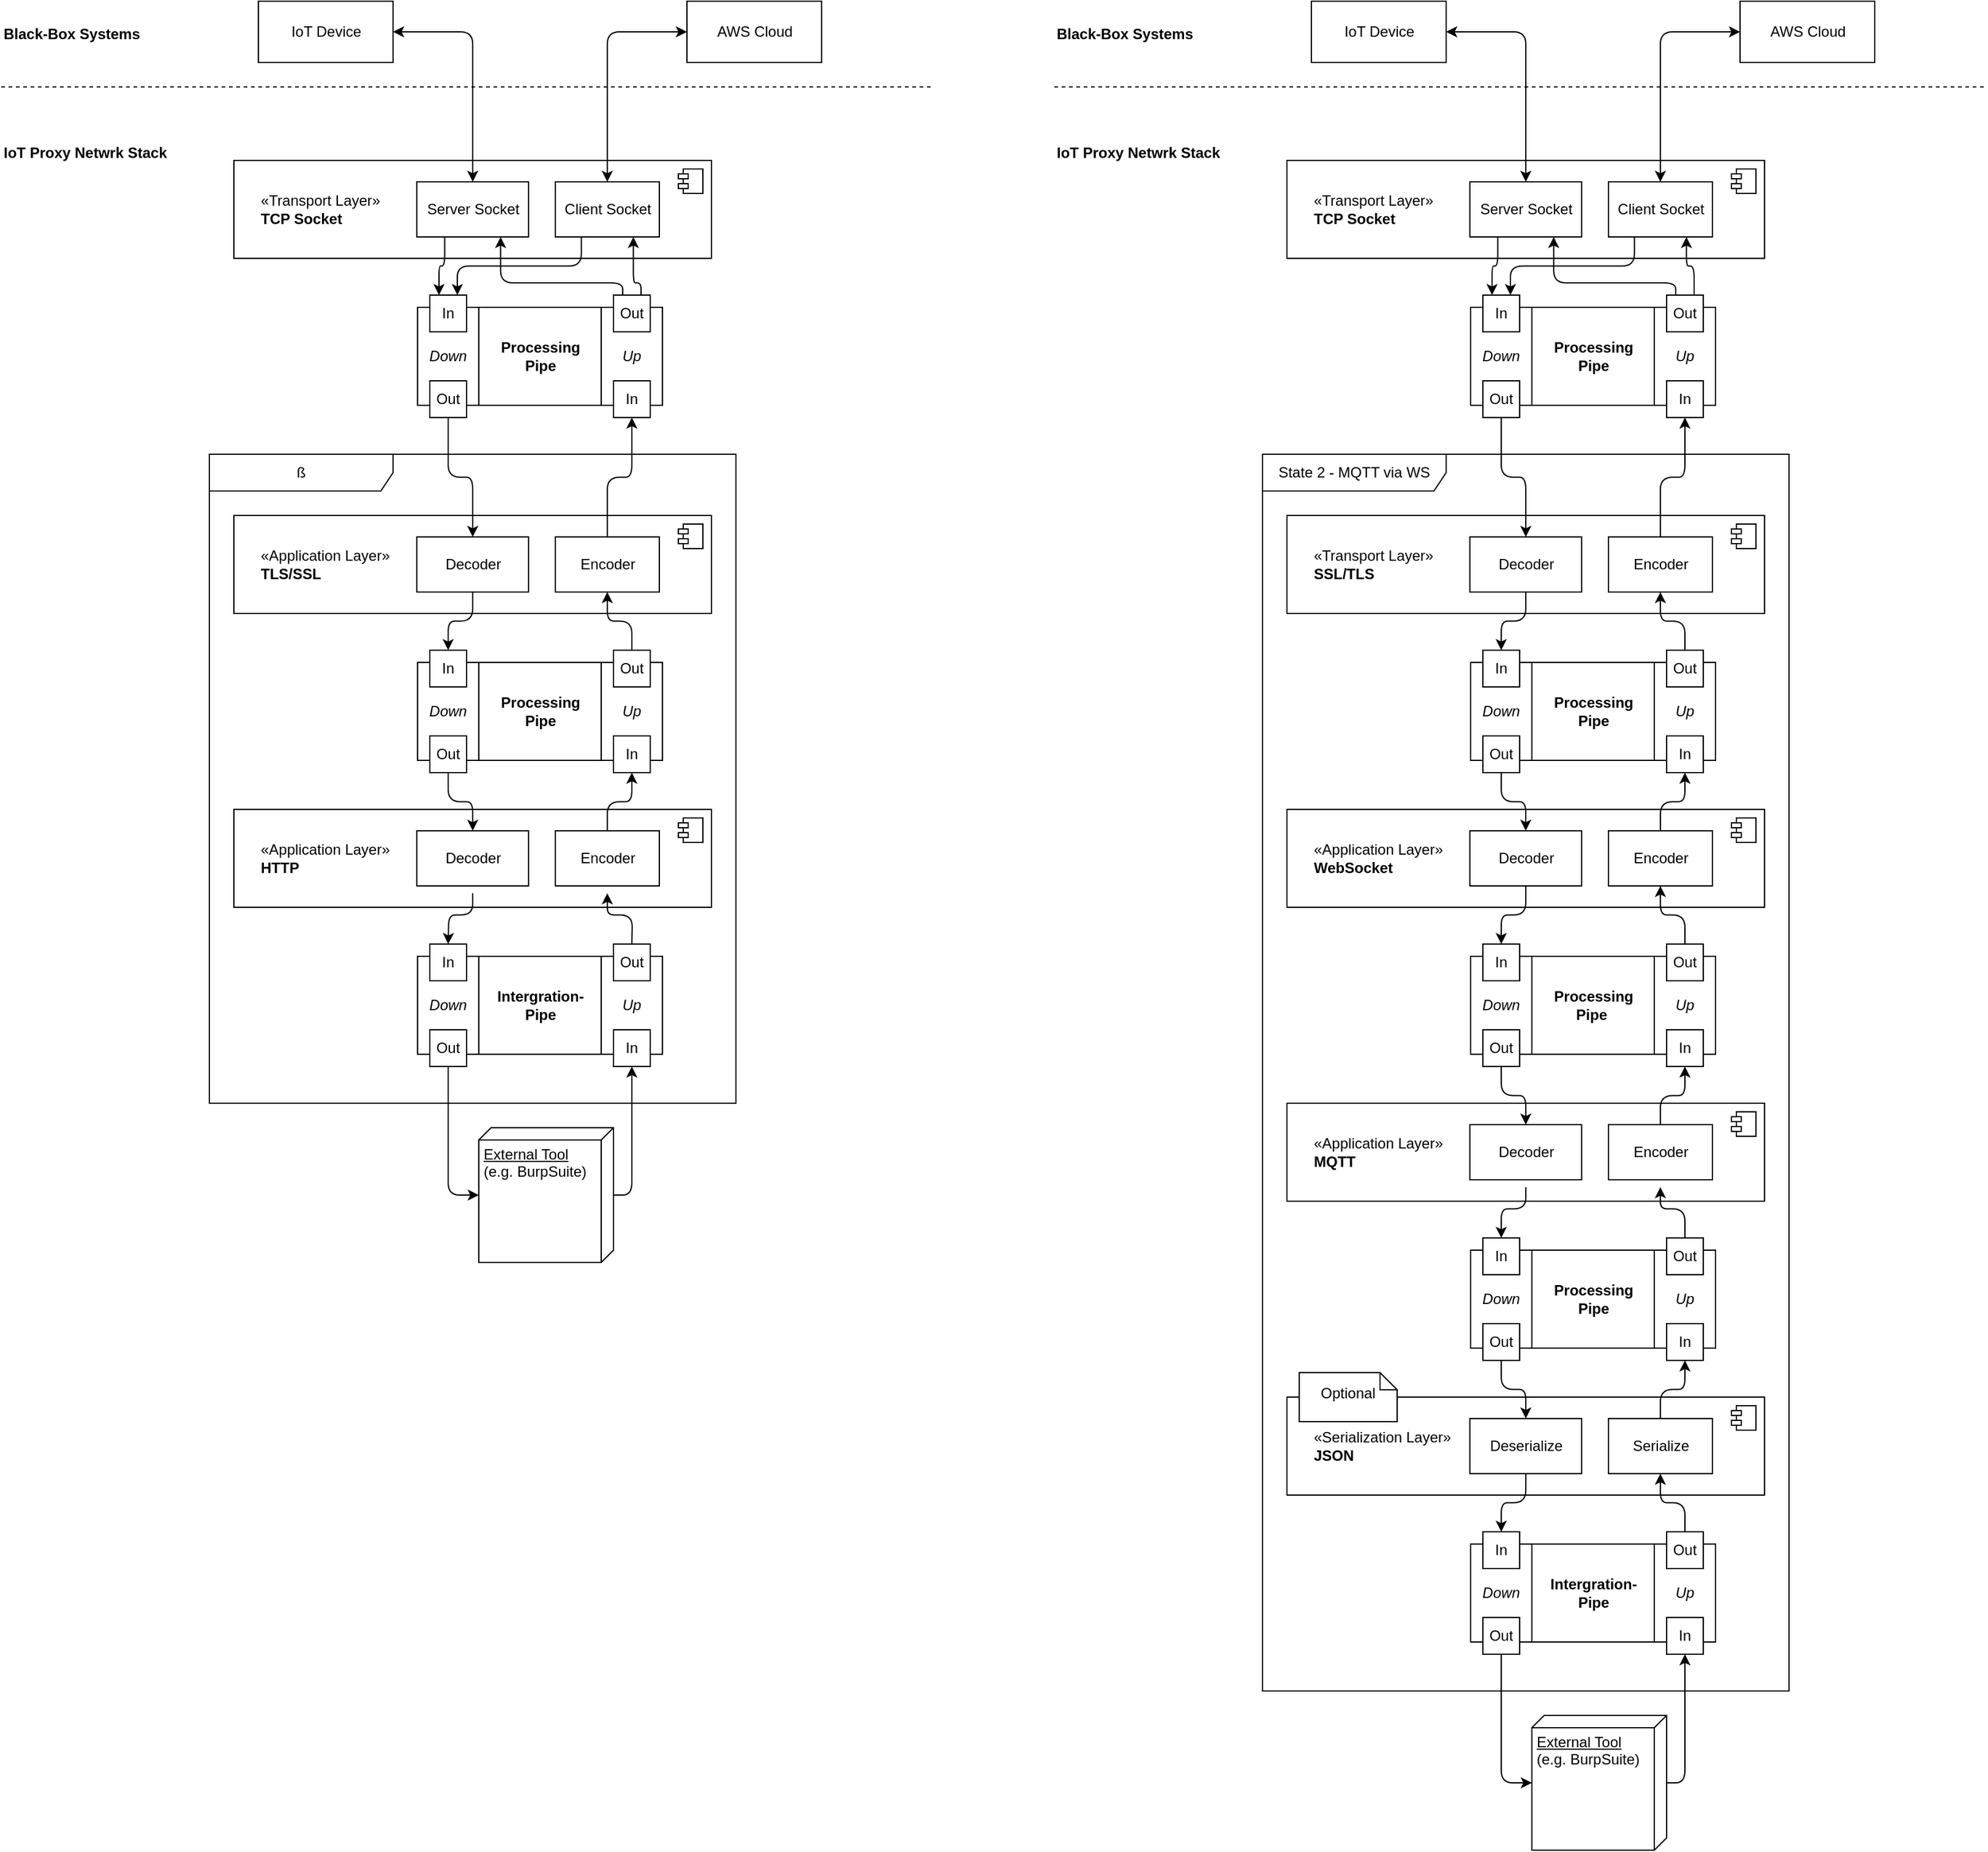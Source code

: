 <mxfile version="12.6.5" type="device"><diagram name="Page-1" id="c4acf3e9-155e-7222-9cf6-157b1a14988f"><mxGraphModel dx="1858" dy="528" grid="1" gridSize="10" guides="1" tooltips="1" connect="1" arrows="1" fold="1" page="1" pageScale="1" pageWidth="850" pageHeight="1100" background="#ffffff" math="0" shadow="0"><root><mxCell id="0"/><mxCell id="1" parent="0"/><mxCell id="q73skrAtL9_OH0Wa3h63-1" value="State 2 - MQTT via WS" style="shape=umlFrame;whiteSpace=wrap;html=1;width=150;height=30;" parent="1" vertex="1"><mxGeometry x="210" y="410" width="430" height="1010" as="geometry"/></mxCell><mxCell id="q73skrAtL9_OH0Wa3h63-2" value="IoT Device" style="html=1;" parent="1" vertex="1"><mxGeometry x="250" y="40" width="110" height="50" as="geometry"/></mxCell><mxCell id="q73skrAtL9_OH0Wa3h63-3" value="AWS Cloud" style="html=1;" parent="1" vertex="1"><mxGeometry x="600" y="40" width="110" height="50" as="geometry"/></mxCell><mxCell id="q73skrAtL9_OH0Wa3h63-5" value="«Transport Layer»&lt;br&gt;&lt;b&gt;TCP Socket&lt;/b&gt;" style="html=1;verticalAlign=middle;align=left;spacingLeft=20;" parent="1" vertex="1"><mxGeometry x="230" y="170" width="390" height="80" as="geometry"/></mxCell><mxCell id="q73skrAtL9_OH0Wa3h63-6" value="" style="shape=component;jettyWidth=8;jettyHeight=4;" parent="q73skrAtL9_OH0Wa3h63-5" vertex="1"><mxGeometry x="1" width="20" height="20" relative="1" as="geometry"><mxPoint x="-27" y="7" as="offset"/></mxGeometry></mxCell><mxCell id="q73skrAtL9_OH0Wa3h63-8" value="Client Socket" style="html=1;" parent="q73skrAtL9_OH0Wa3h63-5" vertex="1"><mxGeometry x="262.54" y="17.5" width="84.92" height="45" as="geometry"/></mxCell><mxCell id="q73skrAtL9_OH0Wa3h63-7" value="Server Socket" style="html=1;" parent="q73skrAtL9_OH0Wa3h63-5" vertex="1"><mxGeometry x="149.36" y="17.5" width="91.28" height="45" as="geometry"/></mxCell><mxCell id="q73skrAtL9_OH0Wa3h63-13" value="«Transport Layer»&lt;br&gt;&lt;b&gt;SSL/TLS&lt;/b&gt;" style="html=1;verticalAlign=middle;align=left;spacingLeft=20;" parent="1" vertex="1"><mxGeometry x="230" y="460" width="390" height="80" as="geometry"/></mxCell><mxCell id="q73skrAtL9_OH0Wa3h63-14" value="" style="shape=component;jettyWidth=8;jettyHeight=4;" parent="q73skrAtL9_OH0Wa3h63-13" vertex="1"><mxGeometry x="1" width="20" height="20" relative="1" as="geometry"><mxPoint x="-27" y="7" as="offset"/></mxGeometry></mxCell><mxCell id="q73skrAtL9_OH0Wa3h63-15" value="Encoder" style="html=1;" parent="q73skrAtL9_OH0Wa3h63-13" vertex="1"><mxGeometry x="262.54" y="17.5" width="84.92" height="45" as="geometry"/></mxCell><mxCell id="q73skrAtL9_OH0Wa3h63-16" value="Decoder" style="html=1;" parent="q73skrAtL9_OH0Wa3h63-13" vertex="1"><mxGeometry x="149.36" y="17.5" width="91.28" height="45" as="geometry"/></mxCell><mxCell id="q73skrAtL9_OH0Wa3h63-17" style="edgeStyle=orthogonalEdgeStyle;rounded=1;orthogonalLoop=1;jettySize=auto;html=1;startArrow=classic;startFill=1;sourcePerimeterSpacing=0;targetPerimeterSpacing=0;" parent="1" source="q73skrAtL9_OH0Wa3h63-3" target="q73skrAtL9_OH0Wa3h63-8" edge="1"><mxGeometry relative="1" as="geometry"/></mxCell><mxCell id="q73skrAtL9_OH0Wa3h63-18" style="edgeStyle=orthogonalEdgeStyle;rounded=1;orthogonalLoop=1;jettySize=auto;html=1;startArrow=classic;startFill=1;sourcePerimeterSpacing=0;targetPerimeterSpacing=0;" parent="1" source="q73skrAtL9_OH0Wa3h63-2" target="q73skrAtL9_OH0Wa3h63-7" edge="1"><mxGeometry relative="1" as="geometry"/></mxCell><mxCell id="q73skrAtL9_OH0Wa3h63-22" value="&lt;b&gt;Processing&lt;br&gt;Pipe&lt;/b&gt;" style="html=1;align=center;" parent="1" vertex="1"><mxGeometry x="380" y="290" width="200" height="80" as="geometry"/></mxCell><mxCell id="q73skrAtL9_OH0Wa3h63-27" value="Up" style="rounded=0;whiteSpace=wrap;html=1;align=center;fontStyle=2" parent="1" vertex="1"><mxGeometry x="530" y="290" width="50" height="80" as="geometry"/></mxCell><mxCell id="q73skrAtL9_OH0Wa3h63-31" style="edgeStyle=orthogonalEdgeStyle;rounded=1;orthogonalLoop=1;jettySize=auto;html=1;exitX=0.25;exitY=0;exitDx=0;exitDy=0;entryX=0.75;entryY=1;entryDx=0;entryDy=0;startArrow=none;startFill=0;sourcePerimeterSpacing=6;targetPerimeterSpacing=6;" parent="1" source="q73skrAtL9_OH0Wa3h63-24" target="q73skrAtL9_OH0Wa3h63-7" edge="1"><mxGeometry relative="1" as="geometry"><Array as="points"><mxPoint x="548" y="270"/><mxPoint x="448" y="270"/></Array></mxGeometry></mxCell><mxCell id="q73skrAtL9_OH0Wa3h63-32" style="edgeStyle=orthogonalEdgeStyle;rounded=1;orthogonalLoop=1;jettySize=auto;html=1;exitX=0.75;exitY=0;exitDx=0;exitDy=0;entryX=0.75;entryY=1;entryDx=0;entryDy=0;startArrow=none;startFill=0;sourcePerimeterSpacing=6;targetPerimeterSpacing=6;" parent="1" source="q73skrAtL9_OH0Wa3h63-24" target="q73skrAtL9_OH0Wa3h63-8" edge="1"><mxGeometry relative="1" as="geometry"/></mxCell><mxCell id="q73skrAtL9_OH0Wa3h63-24" value="Out" style="rounded=0;whiteSpace=wrap;html=1;align=center;" parent="1" vertex="1"><mxGeometry x="540" y="280" width="30" height="30" as="geometry"/></mxCell><mxCell id="q73skrAtL9_OH0Wa3h63-26" value="In" style="rounded=0;whiteSpace=wrap;html=1;align=center;" parent="1" vertex="1"><mxGeometry x="540" y="350" width="30" height="30" as="geometry"/></mxCell><mxCell id="q73skrAtL9_OH0Wa3h63-28" value="Down" style="rounded=0;whiteSpace=wrap;html=1;align=center;fontStyle=2" parent="1" vertex="1"><mxGeometry x="380" y="290" width="50" height="80" as="geometry"/></mxCell><mxCell id="q73skrAtL9_OH0Wa3h63-33" style="edgeStyle=orthogonalEdgeStyle;rounded=1;orthogonalLoop=1;jettySize=auto;html=1;startArrow=none;startFill=0;sourcePerimeterSpacing=0;targetPerimeterSpacing=0;exitX=0.5;exitY=1;exitDx=0;exitDy=0;" parent="1" source="q73skrAtL9_OH0Wa3h63-25" target="q73skrAtL9_OH0Wa3h63-16" edge="1"><mxGeometry relative="1" as="geometry"><mxPoint x="405.067" y="500" as="sourcePoint"/></mxGeometry></mxCell><mxCell id="q73skrAtL9_OH0Wa3h63-25" value="Out" style="rounded=0;whiteSpace=wrap;html=1;align=center;" parent="1" vertex="1"><mxGeometry x="390" y="350" width="30" height="30" as="geometry"/></mxCell><mxCell id="q73skrAtL9_OH0Wa3h63-23" value="In" style="rounded=0;whiteSpace=wrap;html=1;align=center;" parent="1" vertex="1"><mxGeometry x="390" y="280" width="30" height="30" as="geometry"/></mxCell><mxCell id="q73skrAtL9_OH0Wa3h63-29" style="edgeStyle=orthogonalEdgeStyle;rounded=1;orthogonalLoop=1;jettySize=auto;html=1;exitX=0.25;exitY=1;exitDx=0;exitDy=0;entryX=0.25;entryY=0;entryDx=0;entryDy=0;startArrow=none;startFill=0;sourcePerimeterSpacing=6;targetPerimeterSpacing=6;" parent="1" source="q73skrAtL9_OH0Wa3h63-7" target="q73skrAtL9_OH0Wa3h63-23" edge="1"><mxGeometry relative="1" as="geometry"/></mxCell><mxCell id="q73skrAtL9_OH0Wa3h63-30" style="edgeStyle=orthogonalEdgeStyle;rounded=1;orthogonalLoop=1;jettySize=auto;html=1;exitX=0.25;exitY=1;exitDx=0;exitDy=0;entryX=0.75;entryY=0;entryDx=0;entryDy=0;startArrow=none;startFill=0;sourcePerimeterSpacing=6;targetPerimeterSpacing=6;" parent="1" source="q73skrAtL9_OH0Wa3h63-8" target="q73skrAtL9_OH0Wa3h63-23" edge="1"><mxGeometry relative="1" as="geometry"/></mxCell><mxCell id="q73skrAtL9_OH0Wa3h63-34" style="edgeStyle=orthogonalEdgeStyle;rounded=1;orthogonalLoop=1;jettySize=auto;html=1;startArrow=none;startFill=0;sourcePerimeterSpacing=0;targetPerimeterSpacing=0;entryX=0.5;entryY=1;entryDx=0;entryDy=0;" parent="1" source="q73skrAtL9_OH0Wa3h63-15" target="q73skrAtL9_OH0Wa3h63-26" edge="1"><mxGeometry relative="1" as="geometry"><mxPoint x="555.067" y="500" as="targetPoint"/></mxGeometry></mxCell><mxCell id="q73skrAtL9_OH0Wa3h63-35" value="&lt;b&gt;Processing&lt;br&gt;Pipe&lt;/b&gt;" style="html=1;align=center;" parent="1" vertex="1"><mxGeometry x="380" y="580" width="200" height="80" as="geometry"/></mxCell><mxCell id="q73skrAtL9_OH0Wa3h63-36" value="Up" style="rounded=0;whiteSpace=wrap;html=1;align=center;fontStyle=2" parent="1" vertex="1"><mxGeometry x="530" y="580" width="50" height="80" as="geometry"/></mxCell><mxCell id="q73skrAtL9_OH0Wa3h63-43" style="edgeStyle=orthogonalEdgeStyle;rounded=1;orthogonalLoop=1;jettySize=auto;html=1;exitX=0.5;exitY=0;exitDx=0;exitDy=0;startArrow=none;startFill=0;sourcePerimeterSpacing=0;targetPerimeterSpacing=0;" parent="1" source="q73skrAtL9_OH0Wa3h63-37" target="q73skrAtL9_OH0Wa3h63-15" edge="1"><mxGeometry relative="1" as="geometry"/></mxCell><mxCell id="q73skrAtL9_OH0Wa3h63-37" value="Out" style="rounded=0;whiteSpace=wrap;html=1;align=center;" parent="1" vertex="1"><mxGeometry x="540" y="570" width="30" height="30" as="geometry"/></mxCell><mxCell id="q73skrAtL9_OH0Wa3h63-38" value="In" style="rounded=0;whiteSpace=wrap;html=1;align=center;" parent="1" vertex="1"><mxGeometry x="540" y="640" width="30" height="30" as="geometry"/></mxCell><mxCell id="q73skrAtL9_OH0Wa3h63-39" value="Down" style="rounded=0;whiteSpace=wrap;html=1;align=center;fontStyle=2" parent="1" vertex="1"><mxGeometry x="380" y="580" width="50" height="80" as="geometry"/></mxCell><mxCell id="q73skrAtL9_OH0Wa3h63-40" value="Out" style="rounded=0;whiteSpace=wrap;html=1;align=center;" parent="1" vertex="1"><mxGeometry x="390" y="640" width="30" height="30" as="geometry"/></mxCell><mxCell id="q73skrAtL9_OH0Wa3h63-41" value="In" style="rounded=0;whiteSpace=wrap;html=1;align=center;" parent="1" vertex="1"><mxGeometry x="390" y="570" width="30" height="30" as="geometry"/></mxCell><mxCell id="q73skrAtL9_OH0Wa3h63-42" style="edgeStyle=orthogonalEdgeStyle;rounded=1;orthogonalLoop=1;jettySize=auto;html=1;entryX=0.5;entryY=0;entryDx=0;entryDy=0;startArrow=none;startFill=0;sourcePerimeterSpacing=0;targetPerimeterSpacing=0;" parent="1" source="q73skrAtL9_OH0Wa3h63-16" target="q73skrAtL9_OH0Wa3h63-41" edge="1"><mxGeometry relative="1" as="geometry"/></mxCell><mxCell id="q73skrAtL9_OH0Wa3h63-44" value="«Application Layer»&lt;br&gt;&lt;b&gt;MQTT&lt;/b&gt;" style="html=1;verticalAlign=middle;align=left;spacingLeft=20;" parent="1" vertex="1"><mxGeometry x="230" y="940" width="390" height="80" as="geometry"/></mxCell><mxCell id="q73skrAtL9_OH0Wa3h63-45" value="" style="shape=component;jettyWidth=8;jettyHeight=4;" parent="q73skrAtL9_OH0Wa3h63-44" vertex="1"><mxGeometry x="1" width="20" height="20" relative="1" as="geometry"><mxPoint x="-27" y="7" as="offset"/></mxGeometry></mxCell><mxCell id="q73skrAtL9_OH0Wa3h63-46" value="Encoder" style="html=1;" parent="q73skrAtL9_OH0Wa3h63-44" vertex="1"><mxGeometry x="262.54" y="17.5" width="84.92" height="45" as="geometry"/></mxCell><mxCell id="q73skrAtL9_OH0Wa3h63-47" value="Decoder" style="html=1;" parent="q73skrAtL9_OH0Wa3h63-44" vertex="1"><mxGeometry x="149.36" y="17.5" width="91.28" height="45" as="geometry"/></mxCell><mxCell id="q73skrAtL9_OH0Wa3h63-48" value="&lt;b&gt;Processing&lt;br&gt;Pipe&lt;/b&gt;" style="html=1;align=center;" parent="1" vertex="1"><mxGeometry x="380" y="1060" width="200" height="80" as="geometry"/></mxCell><mxCell id="q73skrAtL9_OH0Wa3h63-49" value="Up" style="rounded=0;whiteSpace=wrap;html=1;align=center;fontStyle=2" parent="1" vertex="1"><mxGeometry x="530" y="1060" width="50" height="80" as="geometry"/></mxCell><mxCell id="q73skrAtL9_OH0Wa3h63-50" style="edgeStyle=orthogonalEdgeStyle;rounded=1;orthogonalLoop=1;jettySize=auto;html=1;exitX=0.5;exitY=0;exitDx=0;exitDy=0;startArrow=none;startFill=0;sourcePerimeterSpacing=6;targetPerimeterSpacing=6;" parent="1" source="q73skrAtL9_OH0Wa3h63-51" target="q73skrAtL9_OH0Wa3h63-46" edge="1"><mxGeometry relative="1" as="geometry"/></mxCell><mxCell id="q73skrAtL9_OH0Wa3h63-51" value="Out" style="rounded=0;whiteSpace=wrap;html=1;align=center;" parent="1" vertex="1"><mxGeometry x="540" y="1050" width="30" height="30" as="geometry"/></mxCell><mxCell id="q73skrAtL9_OH0Wa3h63-52" value="In" style="rounded=0;whiteSpace=wrap;html=1;align=center;" parent="1" vertex="1"><mxGeometry x="540" y="1120" width="30" height="30" as="geometry"/></mxCell><mxCell id="q73skrAtL9_OH0Wa3h63-53" value="Down" style="rounded=0;whiteSpace=wrap;html=1;align=center;fontStyle=2" parent="1" vertex="1"><mxGeometry x="380" y="1060" width="50" height="80" as="geometry"/></mxCell><mxCell id="q73skrAtL9_OH0Wa3h63-54" value="Out" style="rounded=0;whiteSpace=wrap;html=1;align=center;" parent="1" vertex="1"><mxGeometry x="390" y="1120" width="30" height="30" as="geometry"/></mxCell><mxCell id="q73skrAtL9_OH0Wa3h63-55" value="In" style="rounded=0;whiteSpace=wrap;html=1;align=center;" parent="1" vertex="1"><mxGeometry x="390" y="1050" width="30" height="30" as="geometry"/></mxCell><mxCell id="q73skrAtL9_OH0Wa3h63-56" style="edgeStyle=orthogonalEdgeStyle;rounded=1;orthogonalLoop=1;jettySize=auto;html=1;entryX=0.5;entryY=0;entryDx=0;entryDy=0;startArrow=none;startFill=0;sourcePerimeterSpacing=6;targetPerimeterSpacing=6;" parent="1" source="q73skrAtL9_OH0Wa3h63-47" target="q73skrAtL9_OH0Wa3h63-55" edge="1"><mxGeometry relative="1" as="geometry"/></mxCell><mxCell id="q73skrAtL9_OH0Wa3h63-58" style="edgeStyle=orthogonalEdgeStyle;rounded=1;orthogonalLoop=1;jettySize=auto;html=1;startArrow=none;startFill=0;sourcePerimeterSpacing=0;targetPerimeterSpacing=0;entryX=0.5;entryY=1;entryDx=0;entryDy=0;" parent="1" source="q73skrAtL9_OH0Wa3h63-46" target="c4hYKp94p-ax0L6AaT_K-81" edge="1"><mxGeometry relative="1" as="geometry"/></mxCell><mxCell id="q73skrAtL9_OH0Wa3h63-59" value="«Serialization Layer»&lt;br&gt;&lt;b&gt;JSON&lt;/b&gt;" style="html=1;verticalAlign=middle;align=left;spacingLeft=20;" parent="1" vertex="1"><mxGeometry x="230" y="1180" width="390" height="80" as="geometry"/></mxCell><mxCell id="q73skrAtL9_OH0Wa3h63-60" value="" style="shape=component;jettyWidth=8;jettyHeight=4;" parent="q73skrAtL9_OH0Wa3h63-59" vertex="1"><mxGeometry x="1" width="20" height="20" relative="1" as="geometry"><mxPoint x="-27" y="7" as="offset"/></mxGeometry></mxCell><mxCell id="q73skrAtL9_OH0Wa3h63-61" value="Serialize" style="html=1;" parent="q73skrAtL9_OH0Wa3h63-59" vertex="1"><mxGeometry x="262.54" y="17.5" width="84.92" height="45" as="geometry"/></mxCell><mxCell id="q73skrAtL9_OH0Wa3h63-62" value="Deserialize" style="html=1;" parent="q73skrAtL9_OH0Wa3h63-59" vertex="1"><mxGeometry x="149.36" y="17.5" width="91.28" height="45" as="geometry"/></mxCell><mxCell id="q73skrAtL9_OH0Wa3h63-76" value="Optional" style="shape=note;whiteSpace=wrap;html=1;size=14;verticalAlign=middle;align=center;spacingTop=-6;spacingLeft=0;" parent="q73skrAtL9_OH0Wa3h63-59" vertex="1"><mxGeometry x="10" y="-20" width="80" height="40" as="geometry"/></mxCell><mxCell id="q73skrAtL9_OH0Wa3h63-57" style="edgeStyle=orthogonalEdgeStyle;rounded=1;orthogonalLoop=1;jettySize=auto;html=1;startArrow=none;startFill=0;sourcePerimeterSpacing=0;targetPerimeterSpacing=0;exitX=0.5;exitY=1;exitDx=0;exitDy=0;" parent="1" source="c4hYKp94p-ax0L6AaT_K-83" target="q73skrAtL9_OH0Wa3h63-47" edge="1"><mxGeometry relative="1" as="geometry"/></mxCell><mxCell id="q73skrAtL9_OH0Wa3h63-66" style="edgeStyle=orthogonalEdgeStyle;rounded=1;orthogonalLoop=1;jettySize=auto;html=1;startArrow=none;startFill=0;sourcePerimeterSpacing=0;targetPerimeterSpacing=0;" parent="1" source="q73skrAtL9_OH0Wa3h63-61" target="q73skrAtL9_OH0Wa3h63-52" edge="1"><mxGeometry relative="1" as="geometry"/></mxCell><mxCell id="q73skrAtL9_OH0Wa3h63-65" style="edgeStyle=orthogonalEdgeStyle;rounded=1;orthogonalLoop=1;jettySize=auto;html=1;startArrow=none;startFill=0;sourcePerimeterSpacing=0;targetPerimeterSpacing=0;" parent="1" source="q73skrAtL9_OH0Wa3h63-54" target="q73skrAtL9_OH0Wa3h63-62" edge="1"><mxGeometry relative="1" as="geometry"/></mxCell><mxCell id="q73skrAtL9_OH0Wa3h63-67" value="&lt;b&gt;Intergration-&lt;br&gt;Pipe&lt;br&gt;&lt;/b&gt;" style="html=1;align=center;" parent="1" vertex="1"><mxGeometry x="380" y="1300" width="200" height="80" as="geometry"/></mxCell><mxCell id="q73skrAtL9_OH0Wa3h63-68" value="Up" style="rounded=0;whiteSpace=wrap;html=1;align=center;fontStyle=2" parent="1" vertex="1"><mxGeometry x="530" y="1300" width="50" height="80" as="geometry"/></mxCell><mxCell id="q73skrAtL9_OH0Wa3h63-75" style="edgeStyle=orthogonalEdgeStyle;rounded=1;orthogonalLoop=1;jettySize=auto;html=1;startArrow=none;startFill=0;sourcePerimeterSpacing=0;targetPerimeterSpacing=0;" parent="1" source="q73skrAtL9_OH0Wa3h63-69" target="q73skrAtL9_OH0Wa3h63-61" edge="1"><mxGeometry relative="1" as="geometry"/></mxCell><mxCell id="q73skrAtL9_OH0Wa3h63-69" value="Out" style="rounded=0;whiteSpace=wrap;html=1;align=center;" parent="1" vertex="1"><mxGeometry x="540" y="1290" width="30" height="30" as="geometry"/></mxCell><mxCell id="q73skrAtL9_OH0Wa3h63-70" value="In" style="rounded=0;whiteSpace=wrap;html=1;align=center;" parent="1" vertex="1"><mxGeometry x="540" y="1360" width="30" height="30" as="geometry"/></mxCell><mxCell id="q73skrAtL9_OH0Wa3h63-71" value="Down" style="rounded=0;whiteSpace=wrap;html=1;align=center;fontStyle=2" parent="1" vertex="1"><mxGeometry x="380" y="1300" width="50" height="80" as="geometry"/></mxCell><mxCell id="q73skrAtL9_OH0Wa3h63-77" style="edgeStyle=orthogonalEdgeStyle;rounded=1;orthogonalLoop=1;jettySize=auto;html=1;startArrow=none;startFill=0;sourcePerimeterSpacing=0;targetPerimeterSpacing=0;" parent="1" source="q73skrAtL9_OH0Wa3h63-72" target="q73skrAtL9_OH0Wa3h63-78" edge="1"><mxGeometry relative="1" as="geometry"><Array as="points"><mxPoint x="405" y="1495"/></Array></mxGeometry></mxCell><mxCell id="q73skrAtL9_OH0Wa3h63-72" value="Out" style="rounded=0;whiteSpace=wrap;html=1;align=center;" parent="1" vertex="1"><mxGeometry x="390" y="1360" width="30" height="30" as="geometry"/></mxCell><mxCell id="q73skrAtL9_OH0Wa3h63-73" value="In" style="rounded=0;whiteSpace=wrap;html=1;align=center;" parent="1" vertex="1"><mxGeometry x="390" y="1290" width="30" height="30" as="geometry"/></mxCell><mxCell id="q73skrAtL9_OH0Wa3h63-74" style="edgeStyle=orthogonalEdgeStyle;rounded=1;orthogonalLoop=1;jettySize=auto;html=1;startArrow=none;startFill=0;sourcePerimeterSpacing=0;targetPerimeterSpacing=0;" parent="1" source="q73skrAtL9_OH0Wa3h63-62" target="q73skrAtL9_OH0Wa3h63-73" edge="1"><mxGeometry relative="1" as="geometry"/></mxCell><mxCell id="q73skrAtL9_OH0Wa3h63-79" style="edgeStyle=orthogonalEdgeStyle;rounded=1;orthogonalLoop=1;jettySize=auto;html=1;startArrow=none;startFill=0;sourcePerimeterSpacing=0;targetPerimeterSpacing=0;" parent="1" source="q73skrAtL9_OH0Wa3h63-78" target="q73skrAtL9_OH0Wa3h63-70" edge="1"><mxGeometry relative="1" as="geometry"><Array as="points"><mxPoint x="555" y="1495"/></Array></mxGeometry></mxCell><mxCell id="q73skrAtL9_OH0Wa3h63-78" value="&lt;u&gt;External Tool&lt;br&gt;&lt;/u&gt;(e.g. BurpSuite)" style="verticalAlign=top;align=left;spacingTop=8;spacingLeft=2;spacingRight=12;shape=cube;size=10;direction=south;fontStyle=0;html=1;" parent="1" vertex="1"><mxGeometry x="430" y="1440" width="110" height="110" as="geometry"/></mxCell><mxCell id="rlJ-9-Xc0YwB1sSaHMP5-1" value="" style="endArrow=none;dashed=1;html=1;" parent="1" edge="1"><mxGeometry width="50" height="50" relative="1" as="geometry"><mxPoint x="40" y="110" as="sourcePoint"/><mxPoint x="800" y="110" as="targetPoint"/></mxGeometry></mxCell><mxCell id="rlJ-9-Xc0YwB1sSaHMP5-2" value="Black-Box Systems" style="text;html=1;strokeColor=none;fillColor=none;align=left;verticalAlign=middle;whiteSpace=wrap;rounded=0;fontStyle=1" parent="1" vertex="1"><mxGeometry x="40" y="57" width="120" height="20" as="geometry"/></mxCell><mxCell id="rlJ-9-Xc0YwB1sSaHMP5-3" value="&lt;b&gt;IoT Proxy Netwrk Stack&lt;/b&gt;" style="text;html=1;strokeColor=none;fillColor=none;align=left;verticalAlign=top;whiteSpace=wrap;rounded=0;fontStyle=0" parent="1" vertex="1"><mxGeometry x="40" y="150" width="160" height="50" as="geometry"/></mxCell><mxCell id="c4hYKp94p-ax0L6AaT_K-1" value="ß" style="shape=umlFrame;whiteSpace=wrap;html=1;width=150;height=30;" vertex="1" parent="1"><mxGeometry x="-650" y="410" width="430" height="530" as="geometry"/></mxCell><mxCell id="c4hYKp94p-ax0L6AaT_K-2" value="IoT Device" style="html=1;" vertex="1" parent="1"><mxGeometry x="-610" y="40" width="110" height="50" as="geometry"/></mxCell><mxCell id="c4hYKp94p-ax0L6AaT_K-3" value="AWS Cloud" style="html=1;" vertex="1" parent="1"><mxGeometry x="-260" y="40" width="110" height="50" as="geometry"/></mxCell><mxCell id="c4hYKp94p-ax0L6AaT_K-4" value="«Transport Layer»&lt;br&gt;&lt;b&gt;TCP Socket&lt;/b&gt;" style="html=1;verticalAlign=middle;align=left;spacingLeft=20;" vertex="1" parent="1"><mxGeometry x="-630" y="170" width="390" height="80" as="geometry"/></mxCell><mxCell id="c4hYKp94p-ax0L6AaT_K-5" value="" style="shape=component;jettyWidth=8;jettyHeight=4;" vertex="1" parent="c4hYKp94p-ax0L6AaT_K-4"><mxGeometry x="1" width="20" height="20" relative="1" as="geometry"><mxPoint x="-27" y="7" as="offset"/></mxGeometry></mxCell><mxCell id="c4hYKp94p-ax0L6AaT_K-6" value="Client Socket" style="html=1;" vertex="1" parent="c4hYKp94p-ax0L6AaT_K-4"><mxGeometry x="262.54" y="17.5" width="84.92" height="45" as="geometry"/></mxCell><mxCell id="c4hYKp94p-ax0L6AaT_K-7" value="Server Socket" style="html=1;" vertex="1" parent="c4hYKp94p-ax0L6AaT_K-4"><mxGeometry x="149.36" y="17.5" width="91.28" height="45" as="geometry"/></mxCell><mxCell id="c4hYKp94p-ax0L6AaT_K-8" value="«Application Layer»&lt;br&gt;&lt;b&gt;TLS/SSL&lt;/b&gt;" style="html=1;verticalAlign=middle;align=left;spacingLeft=20;" vertex="1" parent="1"><mxGeometry x="-630" y="460" width="390" height="80" as="geometry"/></mxCell><mxCell id="c4hYKp94p-ax0L6AaT_K-9" value="" style="shape=component;jettyWidth=8;jettyHeight=4;" vertex="1" parent="c4hYKp94p-ax0L6AaT_K-8"><mxGeometry x="1" width="20" height="20" relative="1" as="geometry"><mxPoint x="-27" y="7" as="offset"/></mxGeometry></mxCell><mxCell id="c4hYKp94p-ax0L6AaT_K-10" value="Encoder" style="html=1;" vertex="1" parent="c4hYKp94p-ax0L6AaT_K-8"><mxGeometry x="262.54" y="17.5" width="84.92" height="45" as="geometry"/></mxCell><mxCell id="c4hYKp94p-ax0L6AaT_K-11" value="Decoder" style="html=1;" vertex="1" parent="c4hYKp94p-ax0L6AaT_K-8"><mxGeometry x="149.36" y="17.5" width="91.28" height="45" as="geometry"/></mxCell><mxCell id="c4hYKp94p-ax0L6AaT_K-12" style="edgeStyle=orthogonalEdgeStyle;rounded=1;orthogonalLoop=1;jettySize=auto;html=1;startArrow=classic;startFill=1;sourcePerimeterSpacing=0;targetPerimeterSpacing=0;" edge="1" parent="1" source="c4hYKp94p-ax0L6AaT_K-3" target="c4hYKp94p-ax0L6AaT_K-6"><mxGeometry relative="1" as="geometry"/></mxCell><mxCell id="c4hYKp94p-ax0L6AaT_K-13" style="edgeStyle=orthogonalEdgeStyle;rounded=1;orthogonalLoop=1;jettySize=auto;html=1;startArrow=classic;startFill=1;sourcePerimeterSpacing=0;targetPerimeterSpacing=0;" edge="1" parent="1" source="c4hYKp94p-ax0L6AaT_K-2" target="c4hYKp94p-ax0L6AaT_K-7"><mxGeometry relative="1" as="geometry"/></mxCell><mxCell id="c4hYKp94p-ax0L6AaT_K-14" value="&lt;b&gt;Processing&lt;br&gt;Pipe&lt;/b&gt;" style="html=1;align=center;" vertex="1" parent="1"><mxGeometry x="-480" y="290" width="200" height="80" as="geometry"/></mxCell><mxCell id="c4hYKp94p-ax0L6AaT_K-15" value="Up" style="rounded=0;whiteSpace=wrap;html=1;align=center;fontStyle=2" vertex="1" parent="1"><mxGeometry x="-330" y="290" width="50" height="80" as="geometry"/></mxCell><mxCell id="c4hYKp94p-ax0L6AaT_K-16" style="edgeStyle=orthogonalEdgeStyle;rounded=1;orthogonalLoop=1;jettySize=auto;html=1;exitX=0.25;exitY=0;exitDx=0;exitDy=0;entryX=0.75;entryY=1;entryDx=0;entryDy=0;startArrow=none;startFill=0;sourcePerimeterSpacing=6;targetPerimeterSpacing=6;" edge="1" parent="1" source="c4hYKp94p-ax0L6AaT_K-18" target="c4hYKp94p-ax0L6AaT_K-7"><mxGeometry relative="1" as="geometry"><Array as="points"><mxPoint x="-312" y="270"/><mxPoint x="-412" y="270"/></Array></mxGeometry></mxCell><mxCell id="c4hYKp94p-ax0L6AaT_K-17" style="edgeStyle=orthogonalEdgeStyle;rounded=1;orthogonalLoop=1;jettySize=auto;html=1;exitX=0.75;exitY=0;exitDx=0;exitDy=0;entryX=0.75;entryY=1;entryDx=0;entryDy=0;startArrow=none;startFill=0;sourcePerimeterSpacing=6;targetPerimeterSpacing=6;" edge="1" parent="1" source="c4hYKp94p-ax0L6AaT_K-18" target="c4hYKp94p-ax0L6AaT_K-6"><mxGeometry relative="1" as="geometry"><Array as="points"><mxPoint x="-304" y="270"/></Array></mxGeometry></mxCell><mxCell id="c4hYKp94p-ax0L6AaT_K-18" value="Out" style="rounded=0;whiteSpace=wrap;html=1;align=center;" vertex="1" parent="1"><mxGeometry x="-320" y="280" width="30" height="30" as="geometry"/></mxCell><mxCell id="c4hYKp94p-ax0L6AaT_K-19" value="In" style="rounded=0;whiteSpace=wrap;html=1;align=center;" vertex="1" parent="1"><mxGeometry x="-320" y="350" width="30" height="30" as="geometry"/></mxCell><mxCell id="c4hYKp94p-ax0L6AaT_K-20" value="Down" style="rounded=0;whiteSpace=wrap;html=1;align=center;fontStyle=2" vertex="1" parent="1"><mxGeometry x="-480" y="290" width="50" height="80" as="geometry"/></mxCell><mxCell id="c4hYKp94p-ax0L6AaT_K-21" style="edgeStyle=orthogonalEdgeStyle;rounded=1;orthogonalLoop=1;jettySize=auto;html=1;startArrow=none;startFill=0;sourcePerimeterSpacing=0;targetPerimeterSpacing=0;exitX=0.5;exitY=1;exitDx=0;exitDy=0;" edge="1" parent="1" source="c4hYKp94p-ax0L6AaT_K-22" target="c4hYKp94p-ax0L6AaT_K-11"><mxGeometry relative="1" as="geometry"><mxPoint x="-454.933" y="500" as="sourcePoint"/></mxGeometry></mxCell><mxCell id="c4hYKp94p-ax0L6AaT_K-22" value="Out" style="rounded=0;whiteSpace=wrap;html=1;align=center;" vertex="1" parent="1"><mxGeometry x="-470" y="350" width="30" height="30" as="geometry"/></mxCell><mxCell id="c4hYKp94p-ax0L6AaT_K-23" value="In" style="rounded=0;whiteSpace=wrap;html=1;align=center;" vertex="1" parent="1"><mxGeometry x="-470" y="280" width="30" height="30" as="geometry"/></mxCell><mxCell id="c4hYKp94p-ax0L6AaT_K-24" style="edgeStyle=orthogonalEdgeStyle;rounded=1;orthogonalLoop=1;jettySize=auto;html=1;exitX=0.25;exitY=1;exitDx=0;exitDy=0;entryX=0.25;entryY=0;entryDx=0;entryDy=0;startArrow=none;startFill=0;sourcePerimeterSpacing=6;targetPerimeterSpacing=6;" edge="1" parent="1" source="c4hYKp94p-ax0L6AaT_K-7" target="c4hYKp94p-ax0L6AaT_K-23"><mxGeometry relative="1" as="geometry"/></mxCell><mxCell id="c4hYKp94p-ax0L6AaT_K-25" style="edgeStyle=orthogonalEdgeStyle;rounded=1;orthogonalLoop=1;jettySize=auto;html=1;exitX=0.25;exitY=1;exitDx=0;exitDy=0;entryX=0.75;entryY=0;entryDx=0;entryDy=0;startArrow=none;startFill=0;sourcePerimeterSpacing=6;targetPerimeterSpacing=6;" edge="1" parent="1" source="c4hYKp94p-ax0L6AaT_K-6" target="c4hYKp94p-ax0L6AaT_K-23"><mxGeometry relative="1" as="geometry"/></mxCell><mxCell id="c4hYKp94p-ax0L6AaT_K-26" style="edgeStyle=orthogonalEdgeStyle;rounded=1;orthogonalLoop=1;jettySize=auto;html=1;startArrow=none;startFill=0;sourcePerimeterSpacing=0;targetPerimeterSpacing=0;entryX=0.5;entryY=1;entryDx=0;entryDy=0;" edge="1" parent="1" source="c4hYKp94p-ax0L6AaT_K-10" target="c4hYKp94p-ax0L6AaT_K-19"><mxGeometry relative="1" as="geometry"><mxPoint x="-304.933" y="500" as="targetPoint"/></mxGeometry></mxCell><mxCell id="c4hYKp94p-ax0L6AaT_K-27" value="&lt;b&gt;Processing&lt;br&gt;Pipe&lt;/b&gt;" style="html=1;align=center;" vertex="1" parent="1"><mxGeometry x="-480" y="580" width="200" height="80" as="geometry"/></mxCell><mxCell id="c4hYKp94p-ax0L6AaT_K-28" value="Up" style="rounded=0;whiteSpace=wrap;html=1;align=center;fontStyle=2" vertex="1" parent="1"><mxGeometry x="-330" y="580" width="50" height="80" as="geometry"/></mxCell><mxCell id="c4hYKp94p-ax0L6AaT_K-29" style="edgeStyle=orthogonalEdgeStyle;rounded=1;orthogonalLoop=1;jettySize=auto;html=1;exitX=0.5;exitY=0;exitDx=0;exitDy=0;startArrow=none;startFill=0;sourcePerimeterSpacing=0;targetPerimeterSpacing=0;" edge="1" parent="1" source="c4hYKp94p-ax0L6AaT_K-30" target="c4hYKp94p-ax0L6AaT_K-10"><mxGeometry relative="1" as="geometry"/></mxCell><mxCell id="c4hYKp94p-ax0L6AaT_K-30" value="Out" style="rounded=0;whiteSpace=wrap;html=1;align=center;" vertex="1" parent="1"><mxGeometry x="-320" y="570" width="30" height="30" as="geometry"/></mxCell><mxCell id="c4hYKp94p-ax0L6AaT_K-31" value="In" style="rounded=0;whiteSpace=wrap;html=1;align=center;" vertex="1" parent="1"><mxGeometry x="-320" y="640" width="30" height="30" as="geometry"/></mxCell><mxCell id="c4hYKp94p-ax0L6AaT_K-32" value="Down" style="rounded=0;whiteSpace=wrap;html=1;align=center;fontStyle=2" vertex="1" parent="1"><mxGeometry x="-480" y="580" width="50" height="80" as="geometry"/></mxCell><mxCell id="c4hYKp94p-ax0L6AaT_K-33" value="Out" style="rounded=0;whiteSpace=wrap;html=1;align=center;" vertex="1" parent="1"><mxGeometry x="-470" y="640" width="30" height="30" as="geometry"/></mxCell><mxCell id="c4hYKp94p-ax0L6AaT_K-34" value="In" style="rounded=0;whiteSpace=wrap;html=1;align=center;" vertex="1" parent="1"><mxGeometry x="-470" y="570" width="30" height="30" as="geometry"/></mxCell><mxCell id="c4hYKp94p-ax0L6AaT_K-35" style="edgeStyle=orthogonalEdgeStyle;rounded=1;orthogonalLoop=1;jettySize=auto;html=1;entryX=0.5;entryY=0;entryDx=0;entryDy=0;startArrow=none;startFill=0;sourcePerimeterSpacing=0;targetPerimeterSpacing=0;" edge="1" parent="1" source="c4hYKp94p-ax0L6AaT_K-11" target="c4hYKp94p-ax0L6AaT_K-34"><mxGeometry relative="1" as="geometry"/></mxCell><mxCell id="c4hYKp94p-ax0L6AaT_K-36" value="«Application Layer»&lt;br&gt;&lt;b&gt;HTTP&lt;/b&gt;" style="html=1;verticalAlign=middle;align=left;spacingLeft=20;" vertex="1" parent="1"><mxGeometry x="-630" y="700" width="390" height="80" as="geometry"/></mxCell><mxCell id="c4hYKp94p-ax0L6AaT_K-37" value="" style="shape=component;jettyWidth=8;jettyHeight=4;" vertex="1" parent="c4hYKp94p-ax0L6AaT_K-36"><mxGeometry x="1" width="20" height="20" relative="1" as="geometry"><mxPoint x="-27" y="7" as="offset"/></mxGeometry></mxCell><mxCell id="c4hYKp94p-ax0L6AaT_K-38" value="Encoder" style="html=1;" vertex="1" parent="c4hYKp94p-ax0L6AaT_K-36"><mxGeometry x="262.54" y="17.5" width="84.92" height="45" as="geometry"/></mxCell><mxCell id="c4hYKp94p-ax0L6AaT_K-39" value="Decoder" style="html=1;" vertex="1" parent="c4hYKp94p-ax0L6AaT_K-36"><mxGeometry x="149.36" y="17.5" width="91.28" height="45" as="geometry"/></mxCell><mxCell id="c4hYKp94p-ax0L6AaT_K-42" style="edgeStyle=orthogonalEdgeStyle;rounded=1;orthogonalLoop=1;jettySize=auto;html=1;exitX=0.5;exitY=0;exitDx=0;exitDy=0;startArrow=none;startFill=0;sourcePerimeterSpacing=6;targetPerimeterSpacing=6;" edge="1" parent="1" target="c4hYKp94p-ax0L6AaT_K-38"><mxGeometry relative="1" as="geometry"><mxPoint x="-305" y="810" as="sourcePoint"/></mxGeometry></mxCell><mxCell id="c4hYKp94p-ax0L6AaT_K-48" style="edgeStyle=orthogonalEdgeStyle;rounded=1;orthogonalLoop=1;jettySize=auto;html=1;entryX=0.5;entryY=0;entryDx=0;entryDy=0;startArrow=none;startFill=0;sourcePerimeterSpacing=6;targetPerimeterSpacing=6;" edge="1" parent="1" source="c4hYKp94p-ax0L6AaT_K-39"><mxGeometry relative="1" as="geometry"><mxPoint x="-455" y="810" as="targetPoint"/></mxGeometry></mxCell><mxCell id="c4hYKp94p-ax0L6AaT_K-49" style="edgeStyle=orthogonalEdgeStyle;rounded=1;orthogonalLoop=1;jettySize=auto;html=1;startArrow=none;startFill=0;sourcePerimeterSpacing=0;targetPerimeterSpacing=0;" edge="1" parent="1" source="c4hYKp94p-ax0L6AaT_K-38" target="c4hYKp94p-ax0L6AaT_K-31"><mxGeometry relative="1" as="geometry"/></mxCell><mxCell id="c4hYKp94p-ax0L6AaT_K-55" style="edgeStyle=orthogonalEdgeStyle;rounded=1;orthogonalLoop=1;jettySize=auto;html=1;startArrow=none;startFill=0;sourcePerimeterSpacing=0;targetPerimeterSpacing=0;" edge="1" parent="1" source="c4hYKp94p-ax0L6AaT_K-33" target="c4hYKp94p-ax0L6AaT_K-39"><mxGeometry relative="1" as="geometry"/></mxCell><mxCell id="c4hYKp94p-ax0L6AaT_K-58" value="&lt;b&gt;Intergration-&lt;br&gt;Pipe&lt;br&gt;&lt;/b&gt;" style="html=1;align=center;" vertex="1" parent="1"><mxGeometry x="-480" y="820" width="200" height="80" as="geometry"/></mxCell><mxCell id="c4hYKp94p-ax0L6AaT_K-59" value="Up" style="rounded=0;whiteSpace=wrap;html=1;align=center;fontStyle=2" vertex="1" parent="1"><mxGeometry x="-330" y="820" width="50" height="80" as="geometry"/></mxCell><mxCell id="c4hYKp94p-ax0L6AaT_K-61" value="Out" style="rounded=0;whiteSpace=wrap;html=1;align=center;" vertex="1" parent="1"><mxGeometry x="-320" y="810" width="30" height="30" as="geometry"/></mxCell><mxCell id="c4hYKp94p-ax0L6AaT_K-62" value="In" style="rounded=0;whiteSpace=wrap;html=1;align=center;" vertex="1" parent="1"><mxGeometry x="-320" y="880" width="30" height="30" as="geometry"/></mxCell><mxCell id="c4hYKp94p-ax0L6AaT_K-63" value="Down" style="rounded=0;whiteSpace=wrap;html=1;align=center;fontStyle=2" vertex="1" parent="1"><mxGeometry x="-480" y="820" width="50" height="80" as="geometry"/></mxCell><mxCell id="c4hYKp94p-ax0L6AaT_K-64" style="edgeStyle=orthogonalEdgeStyle;rounded=1;orthogonalLoop=1;jettySize=auto;html=1;startArrow=none;startFill=0;sourcePerimeterSpacing=0;targetPerimeterSpacing=0;" edge="1" parent="1" source="c4hYKp94p-ax0L6AaT_K-65" target="c4hYKp94p-ax0L6AaT_K-69"><mxGeometry relative="1" as="geometry"><Array as="points"><mxPoint x="-455" y="1015"/></Array></mxGeometry></mxCell><mxCell id="c4hYKp94p-ax0L6AaT_K-65" value="Out" style="rounded=0;whiteSpace=wrap;html=1;align=center;" vertex="1" parent="1"><mxGeometry x="-470" y="880" width="30" height="30" as="geometry"/></mxCell><mxCell id="c4hYKp94p-ax0L6AaT_K-66" value="In" style="rounded=0;whiteSpace=wrap;html=1;align=center;" vertex="1" parent="1"><mxGeometry x="-470" y="810" width="30" height="30" as="geometry"/></mxCell><mxCell id="c4hYKp94p-ax0L6AaT_K-68" style="edgeStyle=orthogonalEdgeStyle;rounded=1;orthogonalLoop=1;jettySize=auto;html=1;startArrow=none;startFill=0;sourcePerimeterSpacing=0;targetPerimeterSpacing=0;" edge="1" parent="1" source="c4hYKp94p-ax0L6AaT_K-69" target="c4hYKp94p-ax0L6AaT_K-62"><mxGeometry relative="1" as="geometry"><Array as="points"><mxPoint x="-305" y="1015"/></Array></mxGeometry></mxCell><mxCell id="c4hYKp94p-ax0L6AaT_K-69" value="&lt;u&gt;External Tool&lt;br&gt;&lt;/u&gt;(e.g. BurpSuite)" style="verticalAlign=top;align=left;spacingTop=8;spacingLeft=2;spacingRight=12;shape=cube;size=10;direction=south;fontStyle=0;html=1;" vertex="1" parent="1"><mxGeometry x="-430" y="960" width="110" height="110" as="geometry"/></mxCell><mxCell id="c4hYKp94p-ax0L6AaT_K-70" value="" style="endArrow=none;dashed=1;html=1;" edge="1" parent="1"><mxGeometry width="50" height="50" relative="1" as="geometry"><mxPoint x="-820" y="110" as="sourcePoint"/><mxPoint x="-60" y="110" as="targetPoint"/></mxGeometry></mxCell><mxCell id="c4hYKp94p-ax0L6AaT_K-71" value="Black-Box Systems" style="text;html=1;strokeColor=none;fillColor=none;align=left;verticalAlign=middle;whiteSpace=wrap;rounded=0;fontStyle=1" vertex="1" parent="1"><mxGeometry x="-820" y="57" width="120" height="20" as="geometry"/></mxCell><mxCell id="c4hYKp94p-ax0L6AaT_K-72" value="&lt;b&gt;IoT Proxy Netwrk Stack&lt;/b&gt;" style="text;html=1;strokeColor=none;fillColor=none;align=left;verticalAlign=top;whiteSpace=wrap;rounded=0;fontStyle=0" vertex="1" parent="1"><mxGeometry x="-820" y="150" width="160" height="50" as="geometry"/></mxCell><mxCell id="c4hYKp94p-ax0L6AaT_K-73" value="«Application Layer»&lt;br&gt;&lt;b&gt;WebSocket&lt;/b&gt;" style="html=1;verticalAlign=middle;align=left;spacingLeft=20;" vertex="1" parent="1"><mxGeometry x="230" y="700" width="390" height="80" as="geometry"/></mxCell><mxCell id="c4hYKp94p-ax0L6AaT_K-74" value="" style="shape=component;jettyWidth=8;jettyHeight=4;" vertex="1" parent="c4hYKp94p-ax0L6AaT_K-73"><mxGeometry x="1" width="20" height="20" relative="1" as="geometry"><mxPoint x="-27" y="7" as="offset"/></mxGeometry></mxCell><mxCell id="c4hYKp94p-ax0L6AaT_K-75" value="Encoder" style="html=1;" vertex="1" parent="c4hYKp94p-ax0L6AaT_K-73"><mxGeometry x="262.54" y="17.5" width="84.92" height="45" as="geometry"/></mxCell><mxCell id="c4hYKp94p-ax0L6AaT_K-76" value="Decoder" style="html=1;" vertex="1" parent="c4hYKp94p-ax0L6AaT_K-73"><mxGeometry x="149.36" y="17.5" width="91.28" height="45" as="geometry"/></mxCell><mxCell id="c4hYKp94p-ax0L6AaT_K-77" value="&lt;b&gt;Processing&lt;br&gt;Pipe&amp;nbsp;&lt;/b&gt;" style="html=1;align=center;" vertex="1" parent="1"><mxGeometry x="380" y="820" width="200" height="80" as="geometry"/></mxCell><mxCell id="c4hYKp94p-ax0L6AaT_K-78" value="Up" style="rounded=0;whiteSpace=wrap;html=1;align=center;fontStyle=2" vertex="1" parent="1"><mxGeometry x="530" y="820" width="50" height="80" as="geometry"/></mxCell><mxCell id="c4hYKp94p-ax0L6AaT_K-79" style="edgeStyle=orthogonalEdgeStyle;rounded=1;orthogonalLoop=1;jettySize=auto;html=1;exitX=0.5;exitY=0;exitDx=0;exitDy=0;startArrow=none;startFill=0;sourcePerimeterSpacing=0;targetPerimeterSpacing=0;" edge="1" parent="1" source="c4hYKp94p-ax0L6AaT_K-80" target="c4hYKp94p-ax0L6AaT_K-75"><mxGeometry relative="1" as="geometry"/></mxCell><mxCell id="c4hYKp94p-ax0L6AaT_K-80" value="Out" style="rounded=0;whiteSpace=wrap;html=1;align=center;" vertex="1" parent="1"><mxGeometry x="540" y="810" width="30" height="30" as="geometry"/></mxCell><mxCell id="c4hYKp94p-ax0L6AaT_K-81" value="In" style="rounded=0;whiteSpace=wrap;html=1;align=center;" vertex="1" parent="1"><mxGeometry x="540" y="880" width="30" height="30" as="geometry"/></mxCell><mxCell id="c4hYKp94p-ax0L6AaT_K-82" value="Down" style="rounded=0;whiteSpace=wrap;html=1;align=center;fontStyle=2" vertex="1" parent="1"><mxGeometry x="380" y="820" width="50" height="80" as="geometry"/></mxCell><mxCell id="c4hYKp94p-ax0L6AaT_K-83" value="Out" style="rounded=0;whiteSpace=wrap;html=1;align=center;" vertex="1" parent="1"><mxGeometry x="390" y="880" width="30" height="30" as="geometry"/></mxCell><mxCell id="c4hYKp94p-ax0L6AaT_K-84" value="In" style="rounded=0;whiteSpace=wrap;html=1;align=center;" vertex="1" parent="1"><mxGeometry x="390" y="810" width="30" height="30" as="geometry"/></mxCell><mxCell id="c4hYKp94p-ax0L6AaT_K-85" style="edgeStyle=orthogonalEdgeStyle;rounded=1;orthogonalLoop=1;jettySize=auto;html=1;entryX=0.5;entryY=0;entryDx=0;entryDy=0;startArrow=none;startFill=0;sourcePerimeterSpacing=0;targetPerimeterSpacing=0;" edge="1" parent="1" source="c4hYKp94p-ax0L6AaT_K-76" target="c4hYKp94p-ax0L6AaT_K-84"><mxGeometry relative="1" as="geometry"/></mxCell><mxCell id="c4hYKp94p-ax0L6AaT_K-86" style="edgeStyle=orthogonalEdgeStyle;rounded=1;orthogonalLoop=1;jettySize=auto;html=1;exitX=0.5;exitY=1;exitDx=0;exitDy=0;entryX=0.5;entryY=0;entryDx=0;entryDy=0;" edge="1" parent="1" source="q73skrAtL9_OH0Wa3h63-40" target="c4hYKp94p-ax0L6AaT_K-76"><mxGeometry relative="1" as="geometry"/></mxCell><mxCell id="c4hYKp94p-ax0L6AaT_K-87" style="edgeStyle=orthogonalEdgeStyle;rounded=1;orthogonalLoop=1;jettySize=auto;html=1;exitX=0.5;exitY=0;exitDx=0;exitDy=0;entryX=0.5;entryY=1;entryDx=0;entryDy=0;" edge="1" parent="1" source="c4hYKp94p-ax0L6AaT_K-75" target="q73skrAtL9_OH0Wa3h63-38"><mxGeometry relative="1" as="geometry"/></mxCell></root></mxGraphModel></diagram></mxfile>